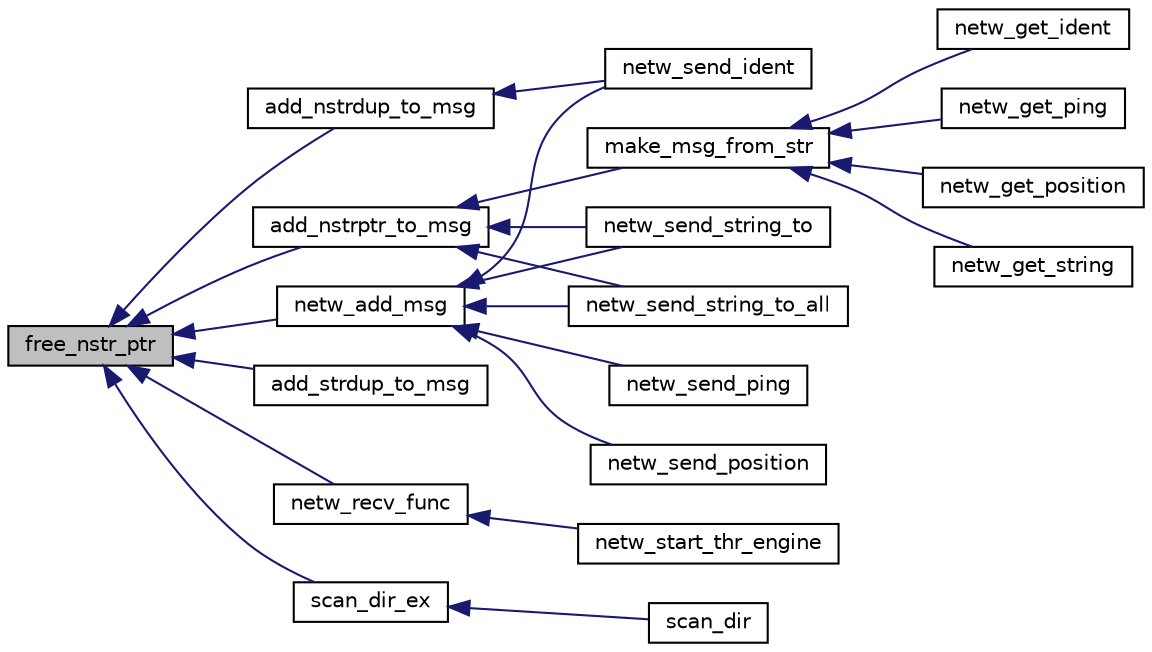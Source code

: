 digraph G
{
  edge [fontname="Helvetica",fontsize="10",labelfontname="Helvetica",labelfontsize="10"];
  node [fontname="Helvetica",fontsize="10",shape=record];
  rankdir=LR;
  Node1 [label="free_nstr_ptr",height=0.2,width=0.4,color="black", fillcolor="grey75", style="filled" fontcolor="black"];
  Node1 -> Node2 [dir=back,color="midnightblue",fontsize="10",style="solid",fontname="Helvetica"];
  Node2 [label="add_nstrdup_to_msg",height=0.2,width=0.4,color="black", fillcolor="white", style="filled",URL="$n__network__msg_8c.html#a408b4400504508bdd5c24312d8537760",tooltip="Add a copy of str to the string list in the message."];
  Node2 -> Node3 [dir=back,color="midnightblue",fontsize="10",style="solid",fontname="Helvetica"];
  Node3 [label="netw_send_ident",height=0.2,width=0.4,color="black", fillcolor="white", style="filled",URL="$n__network__msg_8c.html#ae8345266fcf7a23c0e8ffe176b0e086f",tooltip="Add a formatted NETWMSG_IDENT message to the specified network."];
  Node1 -> Node4 [dir=back,color="midnightblue",fontsize="10",style="solid",fontname="Helvetica"];
  Node4 [label="add_nstrptr_to_msg",height=0.2,width=0.4,color="black", fillcolor="white", style="filled",URL="$n__network__msg_8c.html#a3e1d026b20fb056f93cb53dc9406c525",tooltip="Add a string to the string list in the message."];
  Node4 -> Node5 [dir=back,color="midnightblue",fontsize="10",style="solid",fontname="Helvetica"];
  Node5 [label="make_msg_from_str",height=0.2,width=0.4,color="black", fillcolor="white", style="filled",URL="$n__network__msg_8c.html#a031bce4ba12a9f2d95a3fe8720404d83",tooltip="Make a single message of the string."];
  Node5 -> Node6 [dir=back,color="midnightblue",fontsize="10",style="solid",fontname="Helvetica"];
  Node6 [label="netw_get_ident",height=0.2,width=0.4,color="black", fillcolor="white", style="filled",URL="$n__network__msg_8c.html#af2d84e34e50db7b3b7aca16c6bdb06f8",tooltip="Retrieves identification from netwmsg."];
  Node5 -> Node7 [dir=back,color="midnightblue",fontsize="10",style="solid",fontname="Helvetica"];
  Node7 [label="netw_get_ping",height=0.2,width=0.4,color="black", fillcolor="white", style="filled",URL="$n__network__msg_8c.html#ae420c2ecf92f1d0391df32a383eb485c",tooltip="Retrieves a ping travel elapsed time."];
  Node5 -> Node8 [dir=back,color="midnightblue",fontsize="10",style="solid",fontname="Helvetica"];
  Node8 [label="netw_get_position",height=0.2,width=0.4,color="black", fillcolor="white", style="filled",URL="$n__network__msg_8c.html#a241bf3b1ebc63dd986dfec1b0fe4998b",tooltip="Retrieves position from netwmsg."];
  Node5 -> Node9 [dir=back,color="midnightblue",fontsize="10",style="solid",fontname="Helvetica"];
  Node9 [label="netw_get_string",height=0.2,width=0.4,color="black", fillcolor="white", style="filled",URL="$n__network__msg_8c.html#a810dcf6c6b78b21137c626ba499228ff",tooltip="Retrieves string from netwmsg."];
  Node4 -> Node10 [dir=back,color="midnightblue",fontsize="10",style="solid",fontname="Helvetica"];
  Node10 [label="netw_send_string_to",height=0.2,width=0.4,color="black", fillcolor="white", style="filled",URL="$n__network__msg_8c.html#a70307219ccb98fda70ef1ba236c52979",tooltip="Add a string to the network, aiming a specific user."];
  Node4 -> Node11 [dir=back,color="midnightblue",fontsize="10",style="solid",fontname="Helvetica"];
  Node11 [label="netw_send_string_to_all",height=0.2,width=0.4,color="black", fillcolor="white", style="filled",URL="$n__network__msg_8c.html#a16cdc3a012fc9127e1d297da1e16eee1",tooltip="Add a string to the network, aiming all server-side users."];
  Node1 -> Node12 [dir=back,color="midnightblue",fontsize="10",style="solid",fontname="Helvetica"];
  Node12 [label="add_strdup_to_msg",height=0.2,width=0.4,color="black", fillcolor="white", style="filled",URL="$n__network__msg_8c.html#aef42a4213eb32886a8782b07db6a05a2",tooltip="Add a copy of char *str to the string list in the message."];
  Node1 -> Node13 [dir=back,color="midnightblue",fontsize="10",style="solid",fontname="Helvetica"];
  Node13 [label="netw_add_msg",height=0.2,width=0.4,color="black", fillcolor="white", style="filled",URL="$n__network_8c.html#a10429a9fa106b61c38f28635242ce502",tooltip="Add a message to send in aimed NETWORK."];
  Node13 -> Node3 [dir=back,color="midnightblue",fontsize="10",style="solid",fontname="Helvetica"];
  Node13 -> Node14 [dir=back,color="midnightblue",fontsize="10",style="solid",fontname="Helvetica"];
  Node14 [label="netw_send_ping",height=0.2,width=0.4,color="black", fillcolor="white", style="filled",URL="$n__network__msg_8c.html#a660b0821177394fcfcb7afb8c24fd80a",tooltip="Add a ping reply to the network."];
  Node13 -> Node15 [dir=back,color="midnightblue",fontsize="10",style="solid",fontname="Helvetica"];
  Node15 [label="netw_send_position",height=0.2,width=0.4,color="black", fillcolor="white", style="filled",URL="$n__network__msg_8c.html#a9dbcd5aef0dbecf19bceea2ddb46bdd4",tooltip="Add a formatted NETWMSG_IDENT message to the specified network."];
  Node13 -> Node10 [dir=back,color="midnightblue",fontsize="10",style="solid",fontname="Helvetica"];
  Node13 -> Node11 [dir=back,color="midnightblue",fontsize="10",style="solid",fontname="Helvetica"];
  Node1 -> Node16 [dir=back,color="midnightblue",fontsize="10",style="solid",fontname="Helvetica"];
  Node16 [label="netw_recv_func",height=0.2,width=0.4,color="black", fillcolor="white", style="filled",URL="$n__network_8c.html#a63e06c0450013078c54bb4951e9438ac",tooltip="To Thread Receiving function."];
  Node16 -> Node17 [dir=back,color="midnightblue",fontsize="10",style="solid",fontname="Helvetica"];
  Node17 [label="netw_start_thr_engine",height=0.2,width=0.4,color="black", fillcolor="white", style="filled",URL="$n__network_8c.html#a0d300adbf6f3707a3b626e696e69440d",tooltip="Start the NETWORK netw Threaded Engine. Create a sending &amp; receiving thread."];
  Node1 -> Node18 [dir=back,color="midnightblue",fontsize="10",style="solid",fontname="Helvetica"];
  Node18 [label="scan_dir_ex",height=0.2,width=0.4,color="black", fillcolor="white", style="filled",URL="$n__str_8c.html#a3257ab0fdf5a36d0dfca480a161d9fbf",tooltip="Scan a list of directory and return a list of char *file."];
  Node18 -> Node19 [dir=back,color="midnightblue",fontsize="10",style="solid",fontname="Helvetica"];
  Node19 [label="scan_dir",height=0.2,width=0.4,color="black", fillcolor="white", style="filled",URL="$n__str_8c.html#aa3becc1e523b47d5d53bbbf6b1603520",tooltip="Scan a list of directory and return a list of char *file."];
}

